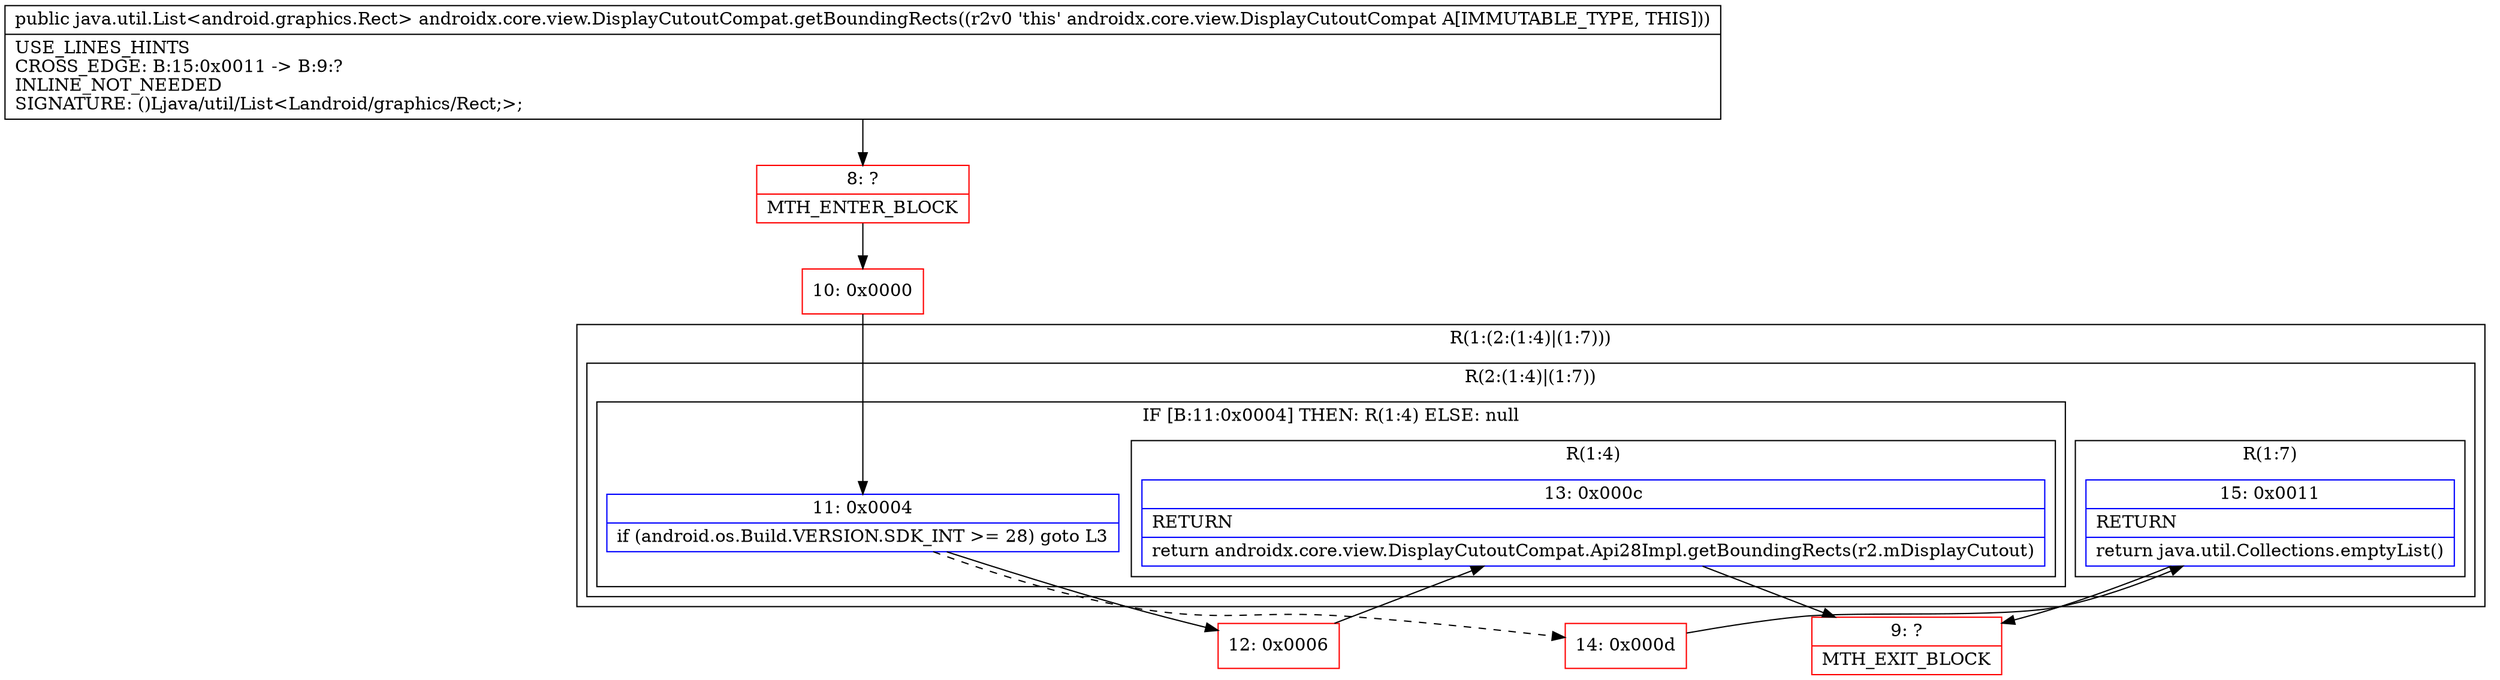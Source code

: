 digraph "CFG forandroidx.core.view.DisplayCutoutCompat.getBoundingRects()Ljava\/util\/List;" {
subgraph cluster_Region_133745922 {
label = "R(1:(2:(1:4)|(1:7)))";
node [shape=record,color=blue];
subgraph cluster_Region_1750701927 {
label = "R(2:(1:4)|(1:7))";
node [shape=record,color=blue];
subgraph cluster_IfRegion_885601273 {
label = "IF [B:11:0x0004] THEN: R(1:4) ELSE: null";
node [shape=record,color=blue];
Node_11 [shape=record,label="{11\:\ 0x0004|if (android.os.Build.VERSION.SDK_INT \>= 28) goto L3\l}"];
subgraph cluster_Region_741499857 {
label = "R(1:4)";
node [shape=record,color=blue];
Node_13 [shape=record,label="{13\:\ 0x000c|RETURN\l|return androidx.core.view.DisplayCutoutCompat.Api28Impl.getBoundingRects(r2.mDisplayCutout)\l}"];
}
}
subgraph cluster_Region_1843604360 {
label = "R(1:7)";
node [shape=record,color=blue];
Node_15 [shape=record,label="{15\:\ 0x0011|RETURN\l|return java.util.Collections.emptyList()\l}"];
}
}
}
Node_8 [shape=record,color=red,label="{8\:\ ?|MTH_ENTER_BLOCK\l}"];
Node_10 [shape=record,color=red,label="{10\:\ 0x0000}"];
Node_12 [shape=record,color=red,label="{12\:\ 0x0006}"];
Node_9 [shape=record,color=red,label="{9\:\ ?|MTH_EXIT_BLOCK\l}"];
Node_14 [shape=record,color=red,label="{14\:\ 0x000d}"];
MethodNode[shape=record,label="{public java.util.List\<android.graphics.Rect\> androidx.core.view.DisplayCutoutCompat.getBoundingRects((r2v0 'this' androidx.core.view.DisplayCutoutCompat A[IMMUTABLE_TYPE, THIS]))  | USE_LINES_HINTS\lCROSS_EDGE: B:15:0x0011 \-\> B:9:?\lINLINE_NOT_NEEDED\lSIGNATURE: ()Ljava\/util\/List\<Landroid\/graphics\/Rect;\>;\l}"];
MethodNode -> Node_8;Node_11 -> Node_12;
Node_11 -> Node_14[style=dashed];
Node_13 -> Node_9;
Node_15 -> Node_9;
Node_8 -> Node_10;
Node_10 -> Node_11;
Node_12 -> Node_13;
Node_14 -> Node_15;
}

